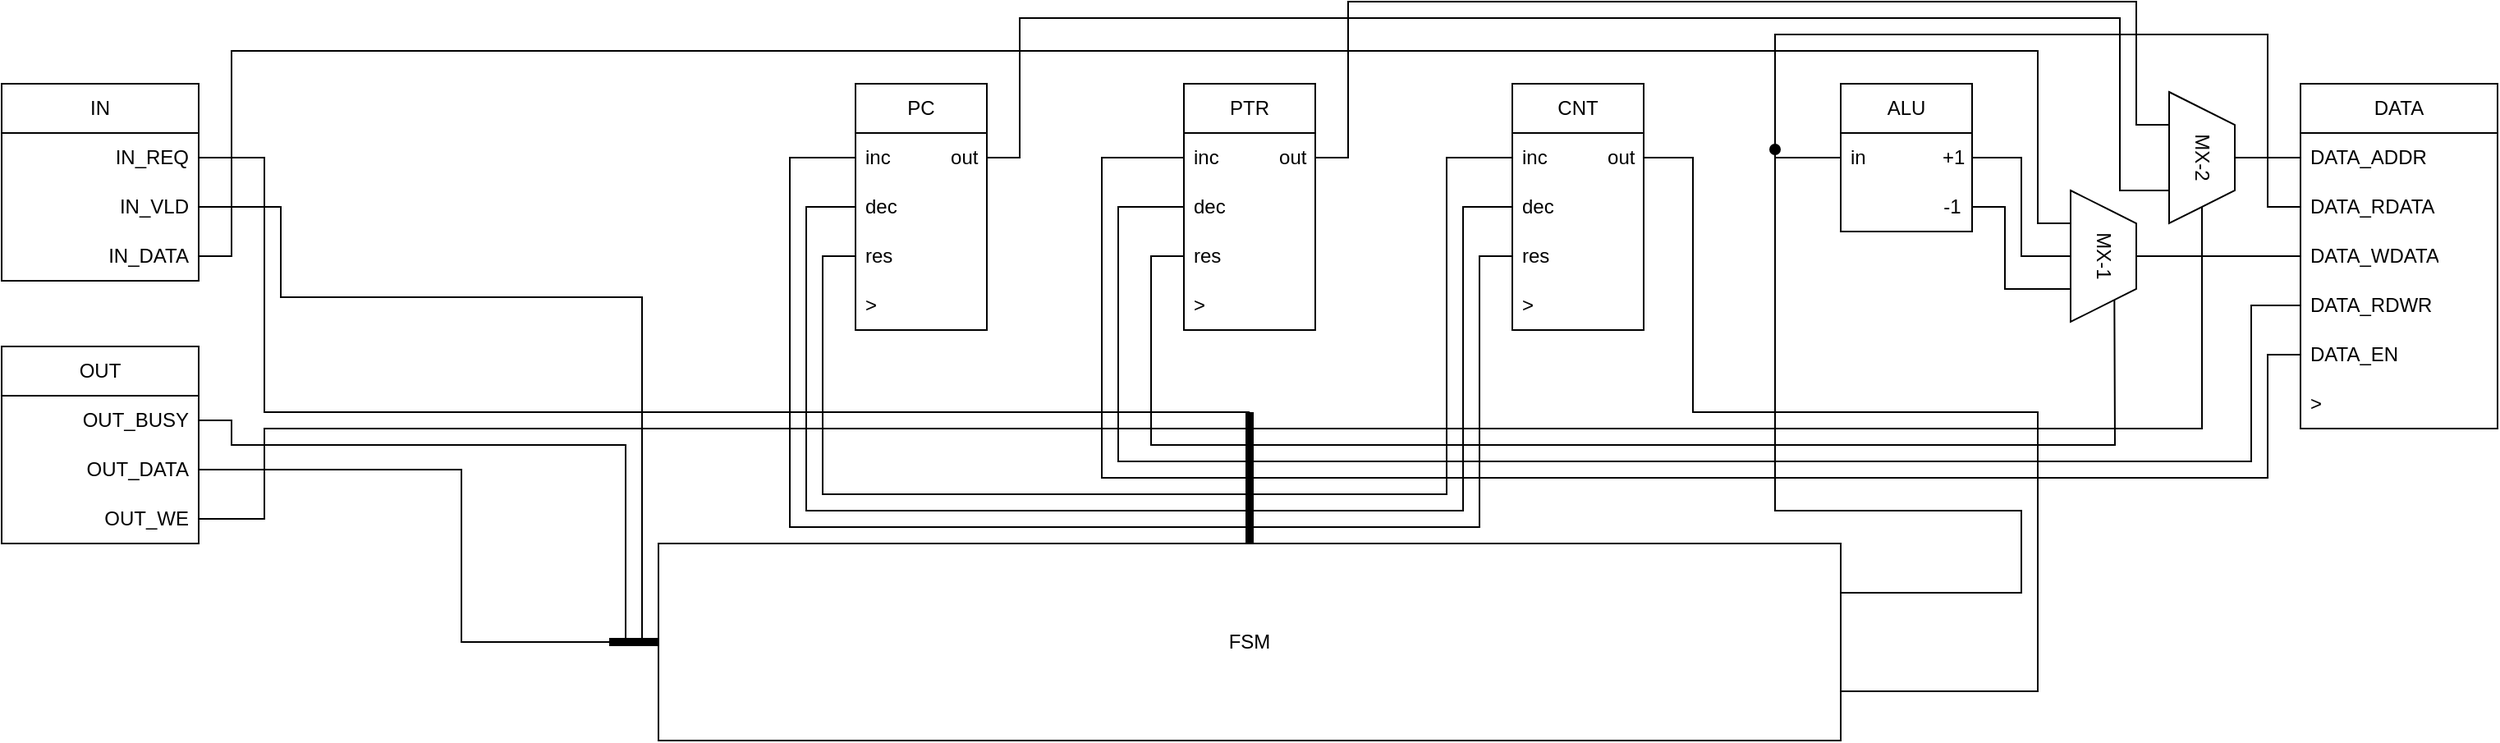 <mxfile version="20.5.3" type="device"><diagram id="7P1pQJEhtDWtSDh7mEog" name="Stránka-1"><mxGraphModel dx="2425" dy="651" grid="1" gridSize="10" guides="1" tooltips="1" connect="1" arrows="1" fold="1" page="1" pageScale="1" pageWidth="827" pageHeight="1169" math="0" shadow="0"><root><mxCell id="0"/><mxCell id="1" parent="0"/><mxCell id="RyvZ8s4rIL-fSBRts5Os-2" value="PC" style="swimlane;fontStyle=0;childLayout=stackLayout;horizontal=1;startSize=30;horizontalStack=0;resizeParent=1;resizeParentMax=0;resizeLast=0;collapsible=1;marginBottom=0;whiteSpace=wrap;html=1;" parent="1" vertex="1"><mxGeometry x="280" y="360" width="80" height="150" as="geometry"/></mxCell><mxCell id="RyvZ8s4rIL-fSBRts5Os-3" value="inc&amp;nbsp; &amp;nbsp; &amp;nbsp; &amp;nbsp; &amp;nbsp; &amp;nbsp;out" style="text;strokeColor=none;fillColor=none;align=left;verticalAlign=middle;spacingLeft=4;spacingRight=4;overflow=hidden;points=[[0,0.5],[1,0.5]];portConstraint=eastwest;rotatable=0;whiteSpace=wrap;html=1;" parent="RyvZ8s4rIL-fSBRts5Os-2" vertex="1"><mxGeometry y="30" width="80" height="30" as="geometry"/></mxCell><mxCell id="RyvZ8s4rIL-fSBRts5Os-4" value="dec" style="text;strokeColor=none;fillColor=none;align=left;verticalAlign=middle;spacingLeft=4;spacingRight=4;overflow=hidden;points=[[0,0.5],[1,0.5]];portConstraint=eastwest;rotatable=0;whiteSpace=wrap;html=1;" parent="RyvZ8s4rIL-fSBRts5Os-2" vertex="1"><mxGeometry y="60" width="80" height="30" as="geometry"/></mxCell><mxCell id="RyvZ8s4rIL-fSBRts5Os-5" value="res" style="text;strokeColor=none;fillColor=none;align=left;verticalAlign=middle;spacingLeft=4;spacingRight=4;overflow=hidden;points=[[0,0.5],[1,0.5]];portConstraint=eastwest;rotatable=0;whiteSpace=wrap;html=1;" parent="RyvZ8s4rIL-fSBRts5Os-2" vertex="1"><mxGeometry y="90" width="80" height="30" as="geometry"/></mxCell><mxCell id="RyvZ8s4rIL-fSBRts5Os-11" value="&amp;gt;" style="text;strokeColor=none;fillColor=none;align=left;verticalAlign=middle;spacingLeft=4;spacingRight=4;overflow=hidden;points=[[0,0.5],[1,0.5]];portConstraint=eastwest;rotatable=0;whiteSpace=wrap;html=1;" parent="RyvZ8s4rIL-fSBRts5Os-2" vertex="1"><mxGeometry y="120" width="80" height="30" as="geometry"/></mxCell><mxCell id="RyvZ8s4rIL-fSBRts5Os-12" value="PTR" style="swimlane;fontStyle=0;childLayout=stackLayout;horizontal=1;startSize=30;horizontalStack=0;resizeParent=1;resizeParentMax=0;resizeLast=0;collapsible=1;marginBottom=0;whiteSpace=wrap;html=1;" parent="1" vertex="1"><mxGeometry x="480" y="360" width="80" height="150" as="geometry"/></mxCell><mxCell id="RyvZ8s4rIL-fSBRts5Os-13" value="inc&amp;nbsp; &amp;nbsp; &amp;nbsp; &amp;nbsp; &amp;nbsp; &amp;nbsp;out" style="text;strokeColor=none;fillColor=none;align=left;verticalAlign=middle;spacingLeft=4;spacingRight=4;overflow=hidden;points=[[0,0.5],[1,0.5]];portConstraint=eastwest;rotatable=0;whiteSpace=wrap;html=1;" parent="RyvZ8s4rIL-fSBRts5Os-12" vertex="1"><mxGeometry y="30" width="80" height="30" as="geometry"/></mxCell><mxCell id="RyvZ8s4rIL-fSBRts5Os-14" value="dec" style="text;strokeColor=none;fillColor=none;align=left;verticalAlign=middle;spacingLeft=4;spacingRight=4;overflow=hidden;points=[[0,0.5],[1,0.5]];portConstraint=eastwest;rotatable=0;whiteSpace=wrap;html=1;" parent="RyvZ8s4rIL-fSBRts5Os-12" vertex="1"><mxGeometry y="60" width="80" height="30" as="geometry"/></mxCell><mxCell id="RyvZ8s4rIL-fSBRts5Os-15" value="res" style="text;strokeColor=none;fillColor=none;align=left;verticalAlign=middle;spacingLeft=4;spacingRight=4;overflow=hidden;points=[[0,0.5],[1,0.5]];portConstraint=eastwest;rotatable=0;whiteSpace=wrap;html=1;" parent="RyvZ8s4rIL-fSBRts5Os-12" vertex="1"><mxGeometry y="90" width="80" height="30" as="geometry"/></mxCell><mxCell id="RyvZ8s4rIL-fSBRts5Os-16" value="&amp;gt;" style="text;strokeColor=none;fillColor=none;align=left;verticalAlign=middle;spacingLeft=4;spacingRight=4;overflow=hidden;points=[[0,0.5],[1,0.5]];portConstraint=eastwest;rotatable=0;whiteSpace=wrap;html=1;" parent="RyvZ8s4rIL-fSBRts5Os-12" vertex="1"><mxGeometry y="120" width="80" height="30" as="geometry"/></mxCell><mxCell id="RyvZ8s4rIL-fSBRts5Os-17" value="CNT" style="swimlane;fontStyle=0;childLayout=stackLayout;horizontal=1;startSize=30;horizontalStack=0;resizeParent=1;resizeParentMax=0;resizeLast=0;collapsible=1;marginBottom=0;whiteSpace=wrap;html=1;" parent="1" vertex="1"><mxGeometry x="680" y="360" width="80" height="150" as="geometry"/></mxCell><mxCell id="RyvZ8s4rIL-fSBRts5Os-18" value="inc&amp;nbsp; &amp;nbsp; &amp;nbsp; &amp;nbsp; &amp;nbsp; &amp;nbsp;out" style="text;strokeColor=none;fillColor=none;align=left;verticalAlign=middle;spacingLeft=4;spacingRight=4;overflow=hidden;points=[[0,0.5],[1,0.5]];portConstraint=eastwest;rotatable=0;whiteSpace=wrap;html=1;" parent="RyvZ8s4rIL-fSBRts5Os-17" vertex="1"><mxGeometry y="30" width="80" height="30" as="geometry"/></mxCell><mxCell id="RyvZ8s4rIL-fSBRts5Os-19" value="dec" style="text;strokeColor=none;fillColor=none;align=left;verticalAlign=middle;spacingLeft=4;spacingRight=4;overflow=hidden;points=[[0,0.5],[1,0.5]];portConstraint=eastwest;rotatable=0;whiteSpace=wrap;html=1;" parent="RyvZ8s4rIL-fSBRts5Os-17" vertex="1"><mxGeometry y="60" width="80" height="30" as="geometry"/></mxCell><mxCell id="RyvZ8s4rIL-fSBRts5Os-20" value="res" style="text;strokeColor=none;fillColor=none;align=left;verticalAlign=middle;spacingLeft=4;spacingRight=4;overflow=hidden;points=[[0,0.5],[1,0.5]];portConstraint=eastwest;rotatable=0;whiteSpace=wrap;html=1;" parent="RyvZ8s4rIL-fSBRts5Os-17" vertex="1"><mxGeometry y="90" width="80" height="30" as="geometry"/></mxCell><mxCell id="RyvZ8s4rIL-fSBRts5Os-21" value="&amp;gt;" style="text;strokeColor=none;fillColor=none;align=left;verticalAlign=middle;spacingLeft=4;spacingRight=4;overflow=hidden;points=[[0,0.5],[1,0.5]];portConstraint=eastwest;rotatable=0;whiteSpace=wrap;html=1;" parent="RyvZ8s4rIL-fSBRts5Os-17" vertex="1"><mxGeometry y="120" width="80" height="30" as="geometry"/></mxCell><mxCell id="RyvZ8s4rIL-fSBRts5Os-32" value="ALU" style="swimlane;fontStyle=0;childLayout=stackLayout;horizontal=1;startSize=30;horizontalStack=0;resizeParent=1;resizeParentMax=0;resizeLast=0;collapsible=1;marginBottom=0;whiteSpace=wrap;html=1;" parent="1" vertex="1"><mxGeometry x="880" y="360" width="80" height="90" as="geometry"/></mxCell><mxCell id="RyvZ8s4rIL-fSBRts5Os-33" value="in&amp;nbsp; &amp;nbsp; &amp;nbsp; &amp;nbsp; &amp;nbsp; &amp;nbsp; &amp;nbsp; +1" style="text;strokeColor=none;fillColor=none;align=left;verticalAlign=middle;spacingLeft=4;spacingRight=4;overflow=hidden;points=[[0,0.5],[1,0.5]];portConstraint=eastwest;rotatable=0;whiteSpace=wrap;html=1;" parent="RyvZ8s4rIL-fSBRts5Os-32" vertex="1"><mxGeometry y="30" width="80" height="30" as="geometry"/></mxCell><mxCell id="RyvZ8s4rIL-fSBRts5Os-34" value="&amp;nbsp; &amp;nbsp; &amp;nbsp; &amp;nbsp; &amp;nbsp; &amp;nbsp; &amp;nbsp; &amp;nbsp; &amp;nbsp;-1" style="text;strokeColor=none;fillColor=none;align=left;verticalAlign=middle;spacingLeft=4;spacingRight=4;overflow=hidden;points=[[0,0.5],[1,0.5]];portConstraint=eastwest;rotatable=0;whiteSpace=wrap;html=1;" parent="RyvZ8s4rIL-fSBRts5Os-32" vertex="1"><mxGeometry y="60" width="80" height="30" as="geometry"/></mxCell><mxCell id="RyvZ8s4rIL-fSBRts5Os-36" value="DATA" style="swimlane;fontStyle=0;childLayout=stackLayout;horizontal=1;startSize=30;horizontalStack=0;resizeParent=1;resizeParentMax=0;resizeLast=0;collapsible=1;marginBottom=0;whiteSpace=wrap;html=1;" parent="1" vertex="1"><mxGeometry x="1160" y="360" width="120" height="210" as="geometry"/></mxCell><mxCell id="RyvZ8s4rIL-fSBRts5Os-37" value="DATA_ADDR" style="text;strokeColor=none;fillColor=none;align=left;verticalAlign=middle;spacingLeft=4;spacingRight=4;overflow=hidden;points=[[0,0.5],[1,0.5]];portConstraint=eastwest;rotatable=0;whiteSpace=wrap;html=1;" parent="RyvZ8s4rIL-fSBRts5Os-36" vertex="1"><mxGeometry y="30" width="120" height="30" as="geometry"/></mxCell><mxCell id="RyvZ8s4rIL-fSBRts5Os-38" value="DATA_RDATA" style="text;strokeColor=none;fillColor=none;align=left;verticalAlign=middle;spacingLeft=4;spacingRight=4;overflow=hidden;points=[[0,0.5],[1,0.5]];portConstraint=eastwest;rotatable=0;whiteSpace=wrap;html=1;" parent="RyvZ8s4rIL-fSBRts5Os-36" vertex="1"><mxGeometry y="60" width="120" height="30" as="geometry"/></mxCell><mxCell id="RyvZ8s4rIL-fSBRts5Os-39" value="DATA_WDATA" style="text;strokeColor=none;fillColor=none;align=left;verticalAlign=middle;spacingLeft=4;spacingRight=4;overflow=hidden;points=[[0,0.5],[1,0.5]];portConstraint=eastwest;rotatable=0;whiteSpace=wrap;html=1;" parent="RyvZ8s4rIL-fSBRts5Os-36" vertex="1"><mxGeometry y="90" width="120" height="30" as="geometry"/></mxCell><mxCell id="RyvZ8s4rIL-fSBRts5Os-41" value="DATA_RDWR" style="text;strokeColor=none;fillColor=none;align=left;verticalAlign=middle;spacingLeft=4;spacingRight=4;overflow=hidden;points=[[0,0.5],[1,0.5]];portConstraint=eastwest;rotatable=0;whiteSpace=wrap;html=1;" parent="RyvZ8s4rIL-fSBRts5Os-36" vertex="1"><mxGeometry y="120" width="120" height="30" as="geometry"/></mxCell><mxCell id="RyvZ8s4rIL-fSBRts5Os-40" value="DATA_EN" style="text;strokeColor=none;fillColor=none;align=left;verticalAlign=middle;spacingLeft=4;spacingRight=4;overflow=hidden;points=[[0,0.5],[1,0.5]];portConstraint=eastwest;rotatable=0;whiteSpace=wrap;html=1;" parent="RyvZ8s4rIL-fSBRts5Os-36" vertex="1"><mxGeometry y="150" width="120" height="30" as="geometry"/></mxCell><mxCell id="RyvZ8s4rIL-fSBRts5Os-42" value="&amp;gt;" style="text;strokeColor=none;fillColor=none;align=left;verticalAlign=middle;spacingLeft=4;spacingRight=4;overflow=hidden;points=[[0,0.5],[1,0.5]];portConstraint=eastwest;rotatable=0;whiteSpace=wrap;html=1;" parent="RyvZ8s4rIL-fSBRts5Os-36" vertex="1"><mxGeometry y="180" width="120" height="30" as="geometry"/></mxCell><mxCell id="RyvZ8s4rIL-fSBRts5Os-44" value="IN" style="swimlane;fontStyle=0;childLayout=stackLayout;horizontal=1;startSize=30;horizontalStack=0;resizeParent=1;resizeParentMax=0;resizeLast=0;collapsible=1;marginBottom=0;whiteSpace=wrap;html=1;" parent="1" vertex="1"><mxGeometry x="-240" y="360" width="120" height="120" as="geometry"/></mxCell><mxCell id="RyvZ8s4rIL-fSBRts5Os-45" value="IN_REQ" style="text;strokeColor=none;fillColor=none;align=right;verticalAlign=middle;spacingLeft=4;spacingRight=4;overflow=hidden;points=[[0,0.5],[1,0.5]];portConstraint=eastwest;rotatable=0;whiteSpace=wrap;html=1;" parent="RyvZ8s4rIL-fSBRts5Os-44" vertex="1"><mxGeometry y="30" width="120" height="30" as="geometry"/></mxCell><mxCell id="RyvZ8s4rIL-fSBRts5Os-46" value="IN_VLD" style="text;strokeColor=none;fillColor=none;align=right;verticalAlign=middle;spacingLeft=4;spacingRight=4;overflow=hidden;points=[[0,0.5],[1,0.5]];portConstraint=eastwest;rotatable=0;whiteSpace=wrap;html=1;" parent="RyvZ8s4rIL-fSBRts5Os-44" vertex="1"><mxGeometry y="60" width="120" height="30" as="geometry"/></mxCell><mxCell id="RyvZ8s4rIL-fSBRts5Os-47" value="IN_DATA" style="text;strokeColor=none;fillColor=none;align=right;verticalAlign=middle;spacingLeft=4;spacingRight=4;overflow=hidden;points=[[0,0.5],[1,0.5]];portConstraint=eastwest;rotatable=0;whiteSpace=wrap;html=1;" parent="RyvZ8s4rIL-fSBRts5Os-44" vertex="1"><mxGeometry y="90" width="120" height="30" as="geometry"/></mxCell><mxCell id="RyvZ8s4rIL-fSBRts5Os-48" value="OUT" style="swimlane;fontStyle=0;childLayout=stackLayout;horizontal=1;startSize=30;horizontalStack=0;resizeParent=1;resizeParentMax=0;resizeLast=0;collapsible=1;marginBottom=0;whiteSpace=wrap;html=1;" parent="1" vertex="1"><mxGeometry x="-240" y="520" width="120" height="120" as="geometry"/></mxCell><mxCell id="RyvZ8s4rIL-fSBRts5Os-49" value="OUT_BUSY" style="text;strokeColor=none;fillColor=none;align=right;verticalAlign=middle;spacingLeft=4;spacingRight=4;overflow=hidden;points=[[0,0.5],[1,0.5]];portConstraint=eastwest;rotatable=0;whiteSpace=wrap;html=1;" parent="RyvZ8s4rIL-fSBRts5Os-48" vertex="1"><mxGeometry y="30" width="120" height="30" as="geometry"/></mxCell><mxCell id="RyvZ8s4rIL-fSBRts5Os-50" value="OUT_DATA" style="text;strokeColor=none;fillColor=none;align=right;verticalAlign=middle;spacingLeft=4;spacingRight=4;overflow=hidden;points=[[0,0.5],[1,0.5]];portConstraint=eastwest;rotatable=0;whiteSpace=wrap;html=1;" parent="RyvZ8s4rIL-fSBRts5Os-48" vertex="1"><mxGeometry y="60" width="120" height="30" as="geometry"/></mxCell><mxCell id="RyvZ8s4rIL-fSBRts5Os-51" value="OUT_WE" style="text;strokeColor=none;fillColor=none;align=right;verticalAlign=middle;spacingLeft=4;spacingRight=4;overflow=hidden;points=[[0,0.5],[1,0.5]];portConstraint=eastwest;rotatable=0;whiteSpace=wrap;html=1;" parent="RyvZ8s4rIL-fSBRts5Os-48" vertex="1"><mxGeometry y="90" width="120" height="30" as="geometry"/></mxCell><mxCell id="RyvZ8s4rIL-fSBRts5Os-54" value="FSM" style="rounded=0;whiteSpace=wrap;html=1;" parent="1" vertex="1"><mxGeometry x="160" y="640" width="720" height="120" as="geometry"/></mxCell><mxCell id="RyvZ8s4rIL-fSBRts5Os-55" value="" style="endArrow=none;html=1;rounded=0;exitX=0.5;exitY=0;exitDx=0;exitDy=0;strokeWidth=5;" parent="1" source="RyvZ8s4rIL-fSBRts5Os-54" edge="1"><mxGeometry width="50" height="50" relative="1" as="geometry"><mxPoint x="420" y="610" as="sourcePoint"/><mxPoint x="520" y="560" as="targetPoint"/></mxGeometry></mxCell><mxCell id="RyvZ8s4rIL-fSBRts5Os-59" value="" style="endArrow=none;html=1;rounded=0;strokeWidth=1;entryX=0;entryY=0.5;entryDx=0;entryDy=0;" parent="1" target="RyvZ8s4rIL-fSBRts5Os-5" edge="1"><mxGeometry width="50" height="50" relative="1" as="geometry"><mxPoint x="520" y="610" as="sourcePoint"/><mxPoint x="340" y="560" as="targetPoint"/><Array as="points"><mxPoint x="260" y="610"/><mxPoint x="260" y="465"/></Array></mxGeometry></mxCell><mxCell id="RyvZ8s4rIL-fSBRts5Os-60" value="" style="endArrow=none;html=1;rounded=0;strokeWidth=1;exitX=0;exitY=0.5;exitDx=0;exitDy=0;" parent="1" source="RyvZ8s4rIL-fSBRts5Os-4" edge="1"><mxGeometry width="50" height="50" relative="1" as="geometry"><mxPoint x="140" y="610" as="sourcePoint"/><mxPoint x="520" y="620" as="targetPoint"/><Array as="points"><mxPoint x="250" y="435"/><mxPoint x="250" y="620"/></Array></mxGeometry></mxCell><mxCell id="RyvZ8s4rIL-fSBRts5Os-61" value="" style="endArrow=none;html=1;rounded=0;strokeWidth=1;entryX=0;entryY=0.5;entryDx=0;entryDy=0;" parent="1" target="RyvZ8s4rIL-fSBRts5Os-3" edge="1"><mxGeometry width="50" height="50" relative="1" as="geometry"><mxPoint x="520" y="630" as="sourcePoint"/><mxPoint x="190" y="530" as="targetPoint"/><Array as="points"><mxPoint x="240" y="630"/><mxPoint x="240" y="405"/></Array></mxGeometry></mxCell><mxCell id="RyvZ8s4rIL-fSBRts5Os-62" value="" style="endArrow=none;html=1;rounded=0;strokeWidth=1;entryX=0;entryY=0.5;entryDx=0;entryDy=0;" parent="1" target="RyvZ8s4rIL-fSBRts5Os-15" edge="1"><mxGeometry width="50" height="50" relative="1" as="geometry"><mxPoint x="520" y="580" as="sourcePoint"/><mxPoint x="650" y="550" as="targetPoint"/><Array as="points"><mxPoint x="460" y="580"/><mxPoint x="460" y="465"/></Array></mxGeometry></mxCell><mxCell id="RyvZ8s4rIL-fSBRts5Os-63" value="" style="endArrow=none;html=1;rounded=0;strokeWidth=1;entryX=0;entryY=0.5;entryDx=0;entryDy=0;" parent="1" target="RyvZ8s4rIL-fSBRts5Os-14" edge="1"><mxGeometry width="50" height="50" relative="1" as="geometry"><mxPoint x="520" y="590" as="sourcePoint"/><mxPoint x="630" y="560" as="targetPoint"/><Array as="points"><mxPoint x="440" y="590"/><mxPoint x="440" y="435"/></Array></mxGeometry></mxCell><mxCell id="RyvZ8s4rIL-fSBRts5Os-64" value="" style="endArrow=none;html=1;rounded=0;strokeWidth=1;entryX=0;entryY=0.5;entryDx=0;entryDy=0;" parent="1" target="RyvZ8s4rIL-fSBRts5Os-13" edge="1"><mxGeometry width="50" height="50" relative="1" as="geometry"><mxPoint x="520" y="600" as="sourcePoint"/><mxPoint x="400" y="540" as="targetPoint"/><Array as="points"><mxPoint x="430" y="600"/><mxPoint x="430" y="405"/></Array></mxGeometry></mxCell><mxCell id="RyvZ8s4rIL-fSBRts5Os-65" value="" style="endArrow=none;html=1;rounded=0;strokeWidth=1;entryX=0;entryY=0.5;entryDx=0;entryDy=0;" parent="1" target="RyvZ8s4rIL-fSBRts5Os-20" edge="1"><mxGeometry width="50" height="50" relative="1" as="geometry"><mxPoint x="520" y="630" as="sourcePoint"/><mxPoint x="650" y="550" as="targetPoint"/><Array as="points"><mxPoint x="660" y="630"/><mxPoint x="660" y="465"/></Array></mxGeometry></mxCell><mxCell id="RyvZ8s4rIL-fSBRts5Os-66" value="" style="endArrow=none;html=1;rounded=0;strokeWidth=1;entryX=0;entryY=0.5;entryDx=0;entryDy=0;" parent="1" target="RyvZ8s4rIL-fSBRts5Os-19" edge="1"><mxGeometry width="50" height="50" relative="1" as="geometry"><mxPoint x="520" y="620" as="sourcePoint"/><mxPoint x="600" y="540" as="targetPoint"/><Array as="points"><mxPoint x="650" y="620"/><mxPoint x="650" y="435"/></Array></mxGeometry></mxCell><mxCell id="RyvZ8s4rIL-fSBRts5Os-67" value="" style="endArrow=none;html=1;rounded=0;strokeWidth=1;entryX=0;entryY=0.5;entryDx=0;entryDy=0;" parent="1" target="RyvZ8s4rIL-fSBRts5Os-18" edge="1"><mxGeometry width="50" height="50" relative="1" as="geometry"><mxPoint x="520" y="610" as="sourcePoint"/><mxPoint x="640" y="530" as="targetPoint"/><Array as="points"><mxPoint x="640" y="610"/><mxPoint x="640" y="405"/></Array></mxGeometry></mxCell><mxCell id="RyvZ8s4rIL-fSBRts5Os-68" value="" style="endArrow=none;html=1;rounded=0;strokeWidth=1;entryX=0;entryY=0.5;entryDx=0;entryDy=0;" parent="1" target="RyvZ8s4rIL-fSBRts5Os-40" edge="1"><mxGeometry width="50" height="50" relative="1" as="geometry"><mxPoint x="520" y="600" as="sourcePoint"/><mxPoint x="880" y="570" as="targetPoint"/><Array as="points"><mxPoint x="1140" y="600"/><mxPoint x="1140" y="525"/></Array></mxGeometry></mxCell><mxCell id="RyvZ8s4rIL-fSBRts5Os-69" value="" style="endArrow=none;html=1;rounded=0;strokeWidth=1;entryX=0;entryY=0.5;entryDx=0;entryDy=0;" parent="1" target="RyvZ8s4rIL-fSBRts5Os-41" edge="1"><mxGeometry width="50" height="50" relative="1" as="geometry"><mxPoint x="520" y="590" as="sourcePoint"/><mxPoint x="1010" y="500" as="targetPoint"/><Array as="points"><mxPoint x="1130" y="590"/><mxPoint x="1130" y="495"/></Array></mxGeometry></mxCell><mxCell id="RyvZ8s4rIL-fSBRts5Os-70" value="" style="endArrow=none;html=1;rounded=0;strokeWidth=1;exitX=1;exitY=0.5;exitDx=0;exitDy=0;" parent="1" source="RyvZ8s4rIL-fSBRts5Os-45" edge="1"><mxGeometry width="50" height="50" relative="1" as="geometry"><mxPoint y="600" as="sourcePoint"/><mxPoint x="520" y="560" as="targetPoint"/><Array as="points"><mxPoint x="-80" y="405"/><mxPoint x="-80" y="560"/></Array></mxGeometry></mxCell><mxCell id="RyvZ8s4rIL-fSBRts5Os-71" value="" style="endArrow=none;html=1;rounded=0;strokeWidth=1;exitX=1;exitY=0.5;exitDx=0;exitDy=0;" parent="1" source="RyvZ8s4rIL-fSBRts5Os-51" edge="1"><mxGeometry width="50" height="50" relative="1" as="geometry"><mxPoint x="-20" y="660" as="sourcePoint"/><mxPoint x="520" y="570" as="targetPoint"/><Array as="points"><mxPoint x="-80" y="625"/><mxPoint x="-80" y="570"/></Array></mxGeometry></mxCell><mxCell id="RyvZ8s4rIL-fSBRts5Os-73" value="MX-1" style="shape=trapezoid;perimeter=trapezoidPerimeter;whiteSpace=wrap;html=1;fixedSize=1;rotation=90;" parent="1" vertex="1"><mxGeometry x="1000" y="445" width="80" height="40" as="geometry"/></mxCell><mxCell id="RyvZ8s4rIL-fSBRts5Os-74" value="" style="endArrow=none;html=1;rounded=0;strokeWidth=1;exitX=0;exitY=0.5;exitDx=0;exitDy=0;entryX=0.5;entryY=0;entryDx=0;entryDy=0;" parent="1" source="RyvZ8s4rIL-fSBRts5Os-39" target="RyvZ8s4rIL-fSBRts5Os-73" edge="1"><mxGeometry width="50" height="50" relative="1" as="geometry"><mxPoint x="1060" y="310" as="sourcePoint"/><mxPoint x="1110" y="260" as="targetPoint"/></mxGeometry></mxCell><mxCell id="RyvZ8s4rIL-fSBRts5Os-75" value="" style="endArrow=none;html=1;rounded=0;strokeWidth=1;entryX=1;entryY=0.25;entryDx=0;entryDy=0;" parent="1" target="RyvZ8s4rIL-fSBRts5Os-73" edge="1"><mxGeometry width="50" height="50" relative="1" as="geometry"><mxPoint x="520" y="580" as="sourcePoint"/><mxPoint x="810" y="500" as="targetPoint"/><Array as="points"><mxPoint x="1047" y="580"/></Array></mxGeometry></mxCell><mxCell id="RyvZ8s4rIL-fSBRts5Os-76" value="" style="endArrow=none;html=1;rounded=0;strokeWidth=1;exitX=1;exitY=0.5;exitDx=0;exitDy=0;entryX=0.75;entryY=1;entryDx=0;entryDy=0;" parent="1" source="RyvZ8s4rIL-fSBRts5Os-34" target="RyvZ8s4rIL-fSBRts5Os-73" edge="1"><mxGeometry width="50" height="50" relative="1" as="geometry"><mxPoint x="1090" y="350" as="sourcePoint"/><mxPoint x="1000" y="460" as="targetPoint"/><Array as="points"><mxPoint x="980" y="435"/><mxPoint x="980" y="485"/></Array></mxGeometry></mxCell><mxCell id="RyvZ8s4rIL-fSBRts5Os-77" value="" style="endArrow=none;html=1;rounded=0;strokeWidth=1;exitX=1;exitY=0.5;exitDx=0;exitDy=0;entryX=0.5;entryY=1;entryDx=0;entryDy=0;" parent="1" source="RyvZ8s4rIL-fSBRts5Os-33" target="RyvZ8s4rIL-fSBRts5Os-73" edge="1"><mxGeometry width="50" height="50" relative="1" as="geometry"><mxPoint x="1050" y="400" as="sourcePoint"/><mxPoint x="1100" y="350" as="targetPoint"/><Array as="points"><mxPoint x="990" y="405"/><mxPoint x="990" y="465"/></Array></mxGeometry></mxCell><mxCell id="RyvZ8s4rIL-fSBRts5Os-78" value="" style="endArrow=none;html=1;rounded=0;strokeWidth=1;exitX=1;exitY=0.5;exitDx=0;exitDy=0;entryX=0.25;entryY=1;entryDx=0;entryDy=0;" parent="1" source="RyvZ8s4rIL-fSBRts5Os-47" target="RyvZ8s4rIL-fSBRts5Os-73" edge="1"><mxGeometry width="50" height="50" relative="1" as="geometry"><mxPoint x="140" y="290" as="sourcePoint"/><mxPoint x="190" y="240" as="targetPoint"/><Array as="points"><mxPoint x="-100" y="465"/><mxPoint x="-100" y="340"/><mxPoint x="1000" y="340"/><mxPoint x="1000" y="445"/></Array></mxGeometry></mxCell><mxCell id="RyvZ8s4rIL-fSBRts5Os-79" value="" style="endArrow=none;html=1;rounded=0;strokeWidth=1;entryX=0;entryY=0.5;entryDx=0;entryDy=0;exitX=0;exitY=0.5;exitDx=0;exitDy=0;" parent="1" source="RyvZ8s4rIL-fSBRts5Os-33" target="RyvZ8s4rIL-fSBRts5Os-38" edge="1"><mxGeometry width="50" height="50" relative="1" as="geometry"><mxPoint x="870" y="430" as="sourcePoint"/><mxPoint x="890" y="500" as="targetPoint"/><Array as="points"><mxPoint x="840" y="405"/><mxPoint x="840" y="330"/><mxPoint x="1140" y="330"/><mxPoint x="1140" y="435"/></Array></mxGeometry></mxCell><mxCell id="RyvZ8s4rIL-fSBRts5Os-84" value="" style="endArrow=none;html=1;rounded=0;strokeWidth=5;entryX=0;entryY=0.5;entryDx=0;entryDy=0;" parent="1" target="RyvZ8s4rIL-fSBRts5Os-54" edge="1"><mxGeometry width="50" height="50" relative="1" as="geometry"><mxPoint x="130" y="700" as="sourcePoint"/><mxPoint x="120" y="680" as="targetPoint"/></mxGeometry></mxCell><mxCell id="RyvZ8s4rIL-fSBRts5Os-86" value="" style="endArrow=none;html=1;rounded=0;strokeWidth=1;exitX=1;exitY=0.5;exitDx=0;exitDy=0;" parent="1" source="RyvZ8s4rIL-fSBRts5Os-46" edge="1"><mxGeometry width="50" height="50" relative="1" as="geometry"><mxPoint x="-50" y="660" as="sourcePoint"/><mxPoint x="150" y="700" as="targetPoint"/><Array as="points"><mxPoint x="-70" y="435"/><mxPoint x="-70" y="490"/><mxPoint x="150" y="490"/></Array></mxGeometry></mxCell><mxCell id="RyvZ8s4rIL-fSBRts5Os-87" value="" style="endArrow=none;html=1;rounded=0;strokeWidth=1;exitX=1;exitY=0.5;exitDx=0;exitDy=0;" parent="1" source="RyvZ8s4rIL-fSBRts5Os-49" edge="1"><mxGeometry width="50" height="50" relative="1" as="geometry"><mxPoint y="690" as="sourcePoint"/><mxPoint x="140" y="700" as="targetPoint"/><Array as="points"><mxPoint x="-100" y="565"/><mxPoint x="-100" y="580"/><mxPoint x="140" y="580"/></Array></mxGeometry></mxCell><mxCell id="RyvZ8s4rIL-fSBRts5Os-94" value="" style="endArrow=none;html=1;rounded=0;strokeWidth=1;entryX=1;entryY=0.25;entryDx=0;entryDy=0;endFill=0;startArrow=oval;startFill=1;" parent="1" target="RyvZ8s4rIL-fSBRts5Os-54" edge="1"><mxGeometry width="50" height="50" relative="1" as="geometry"><mxPoint x="840" y="400" as="sourcePoint"/><mxPoint x="960" y="660" as="targetPoint"/><Array as="points"><mxPoint x="840" y="620"/><mxPoint x="990" y="620"/><mxPoint x="990" y="670"/></Array></mxGeometry></mxCell><mxCell id="RyvZ8s4rIL-fSBRts5Os-95" value="MX-2" style="shape=trapezoid;perimeter=trapezoidPerimeter;whiteSpace=wrap;html=1;fixedSize=1;rotation=90;" parent="1" vertex="1"><mxGeometry x="1060" y="385" width="80" height="40" as="geometry"/></mxCell><mxCell id="RyvZ8s4rIL-fSBRts5Os-96" value="" style="endArrow=none;html=1;rounded=0;strokeWidth=1;exitX=0.5;exitY=0;exitDx=0;exitDy=0;entryX=0;entryY=0.5;entryDx=0;entryDy=0;" parent="1" source="RyvZ8s4rIL-fSBRts5Os-95" target="RyvZ8s4rIL-fSBRts5Os-37" edge="1"><mxGeometry width="50" height="50" relative="1" as="geometry"><mxPoint x="1230" y="320" as="sourcePoint"/><mxPoint x="1280" y="270" as="targetPoint"/></mxGeometry></mxCell><mxCell id="RyvZ8s4rIL-fSBRts5Os-97" value="" style="endArrow=none;html=1;rounded=0;strokeWidth=1;exitX=0.75;exitY=1;exitDx=0;exitDy=0;entryX=1;entryY=0.5;entryDx=0;entryDy=0;" parent="1" source="RyvZ8s4rIL-fSBRts5Os-95" target="RyvZ8s4rIL-fSBRts5Os-3" edge="1"><mxGeometry width="50" height="50" relative="1" as="geometry"><mxPoint x="1010" y="250" as="sourcePoint"/><mxPoint x="1060" y="200" as="targetPoint"/><Array as="points"><mxPoint x="1050" y="425"/><mxPoint x="1050" y="320"/><mxPoint x="380" y="320"/><mxPoint x="380" y="405"/></Array></mxGeometry></mxCell><mxCell id="RyvZ8s4rIL-fSBRts5Os-99" value="" style="endArrow=none;html=1;rounded=0;strokeWidth=1;entryX=0.25;entryY=1;entryDx=0;entryDy=0;exitX=1;exitY=0.5;exitDx=0;exitDy=0;" parent="1" source="RyvZ8s4rIL-fSBRts5Os-13" target="RyvZ8s4rIL-fSBRts5Os-95" edge="1"><mxGeometry width="50" height="50" relative="1" as="geometry"><mxPoint x="1020" y="260" as="sourcePoint"/><mxPoint x="1070" y="210" as="targetPoint"/><Array as="points"><mxPoint x="580" y="405"/><mxPoint x="580" y="310"/><mxPoint x="1060" y="310"/><mxPoint x="1060" y="385"/></Array></mxGeometry></mxCell><mxCell id="RyvZ8s4rIL-fSBRts5Os-100" value="" style="endArrow=none;html=1;rounded=0;strokeWidth=1;entryX=1;entryY=0.5;entryDx=0;entryDy=0;" parent="1" target="RyvZ8s4rIL-fSBRts5Os-95" edge="1"><mxGeometry width="50" height="50" relative="1" as="geometry"><mxPoint x="520" y="570" as="sourcePoint"/><mxPoint x="1110" y="640" as="targetPoint"/><Array as="points"><mxPoint x="1100" y="570"/></Array></mxGeometry></mxCell><mxCell id="RyvZ8s4rIL-fSBRts5Os-104" value="" style="endArrow=none;html=1;rounded=0;strokeWidth=1;exitX=1;exitY=0.5;exitDx=0;exitDy=0;entryX=1;entryY=0.75;entryDx=0;entryDy=0;" parent="1" source="RyvZ8s4rIL-fSBRts5Os-18" target="RyvZ8s4rIL-fSBRts5Os-54" edge="1"><mxGeometry width="50" height="50" relative="1" as="geometry"><mxPoint x="1110" y="720" as="sourcePoint"/><mxPoint x="960" y="780" as="targetPoint"/><Array as="points"><mxPoint x="790" y="405"/><mxPoint x="790" y="560"/><mxPoint x="1000" y="560"/><mxPoint x="1000" y="730"/></Array></mxGeometry></mxCell><mxCell id="RyvZ8s4rIL-fSBRts5Os-120" value="" style="endArrow=none;html=1;rounded=0;strokeWidth=1;fontSize=7;exitX=1;exitY=0.5;exitDx=0;exitDy=0;" parent="1" source="RyvZ8s4rIL-fSBRts5Os-50" edge="1"><mxGeometry width="50" height="50" relative="1" as="geometry"><mxPoint y="730" as="sourcePoint"/><mxPoint x="130" y="700" as="targetPoint"/><Array as="points"><mxPoint x="40" y="595"/><mxPoint x="40" y="700"/></Array></mxGeometry></mxCell></root></mxGraphModel></diagram></mxfile>